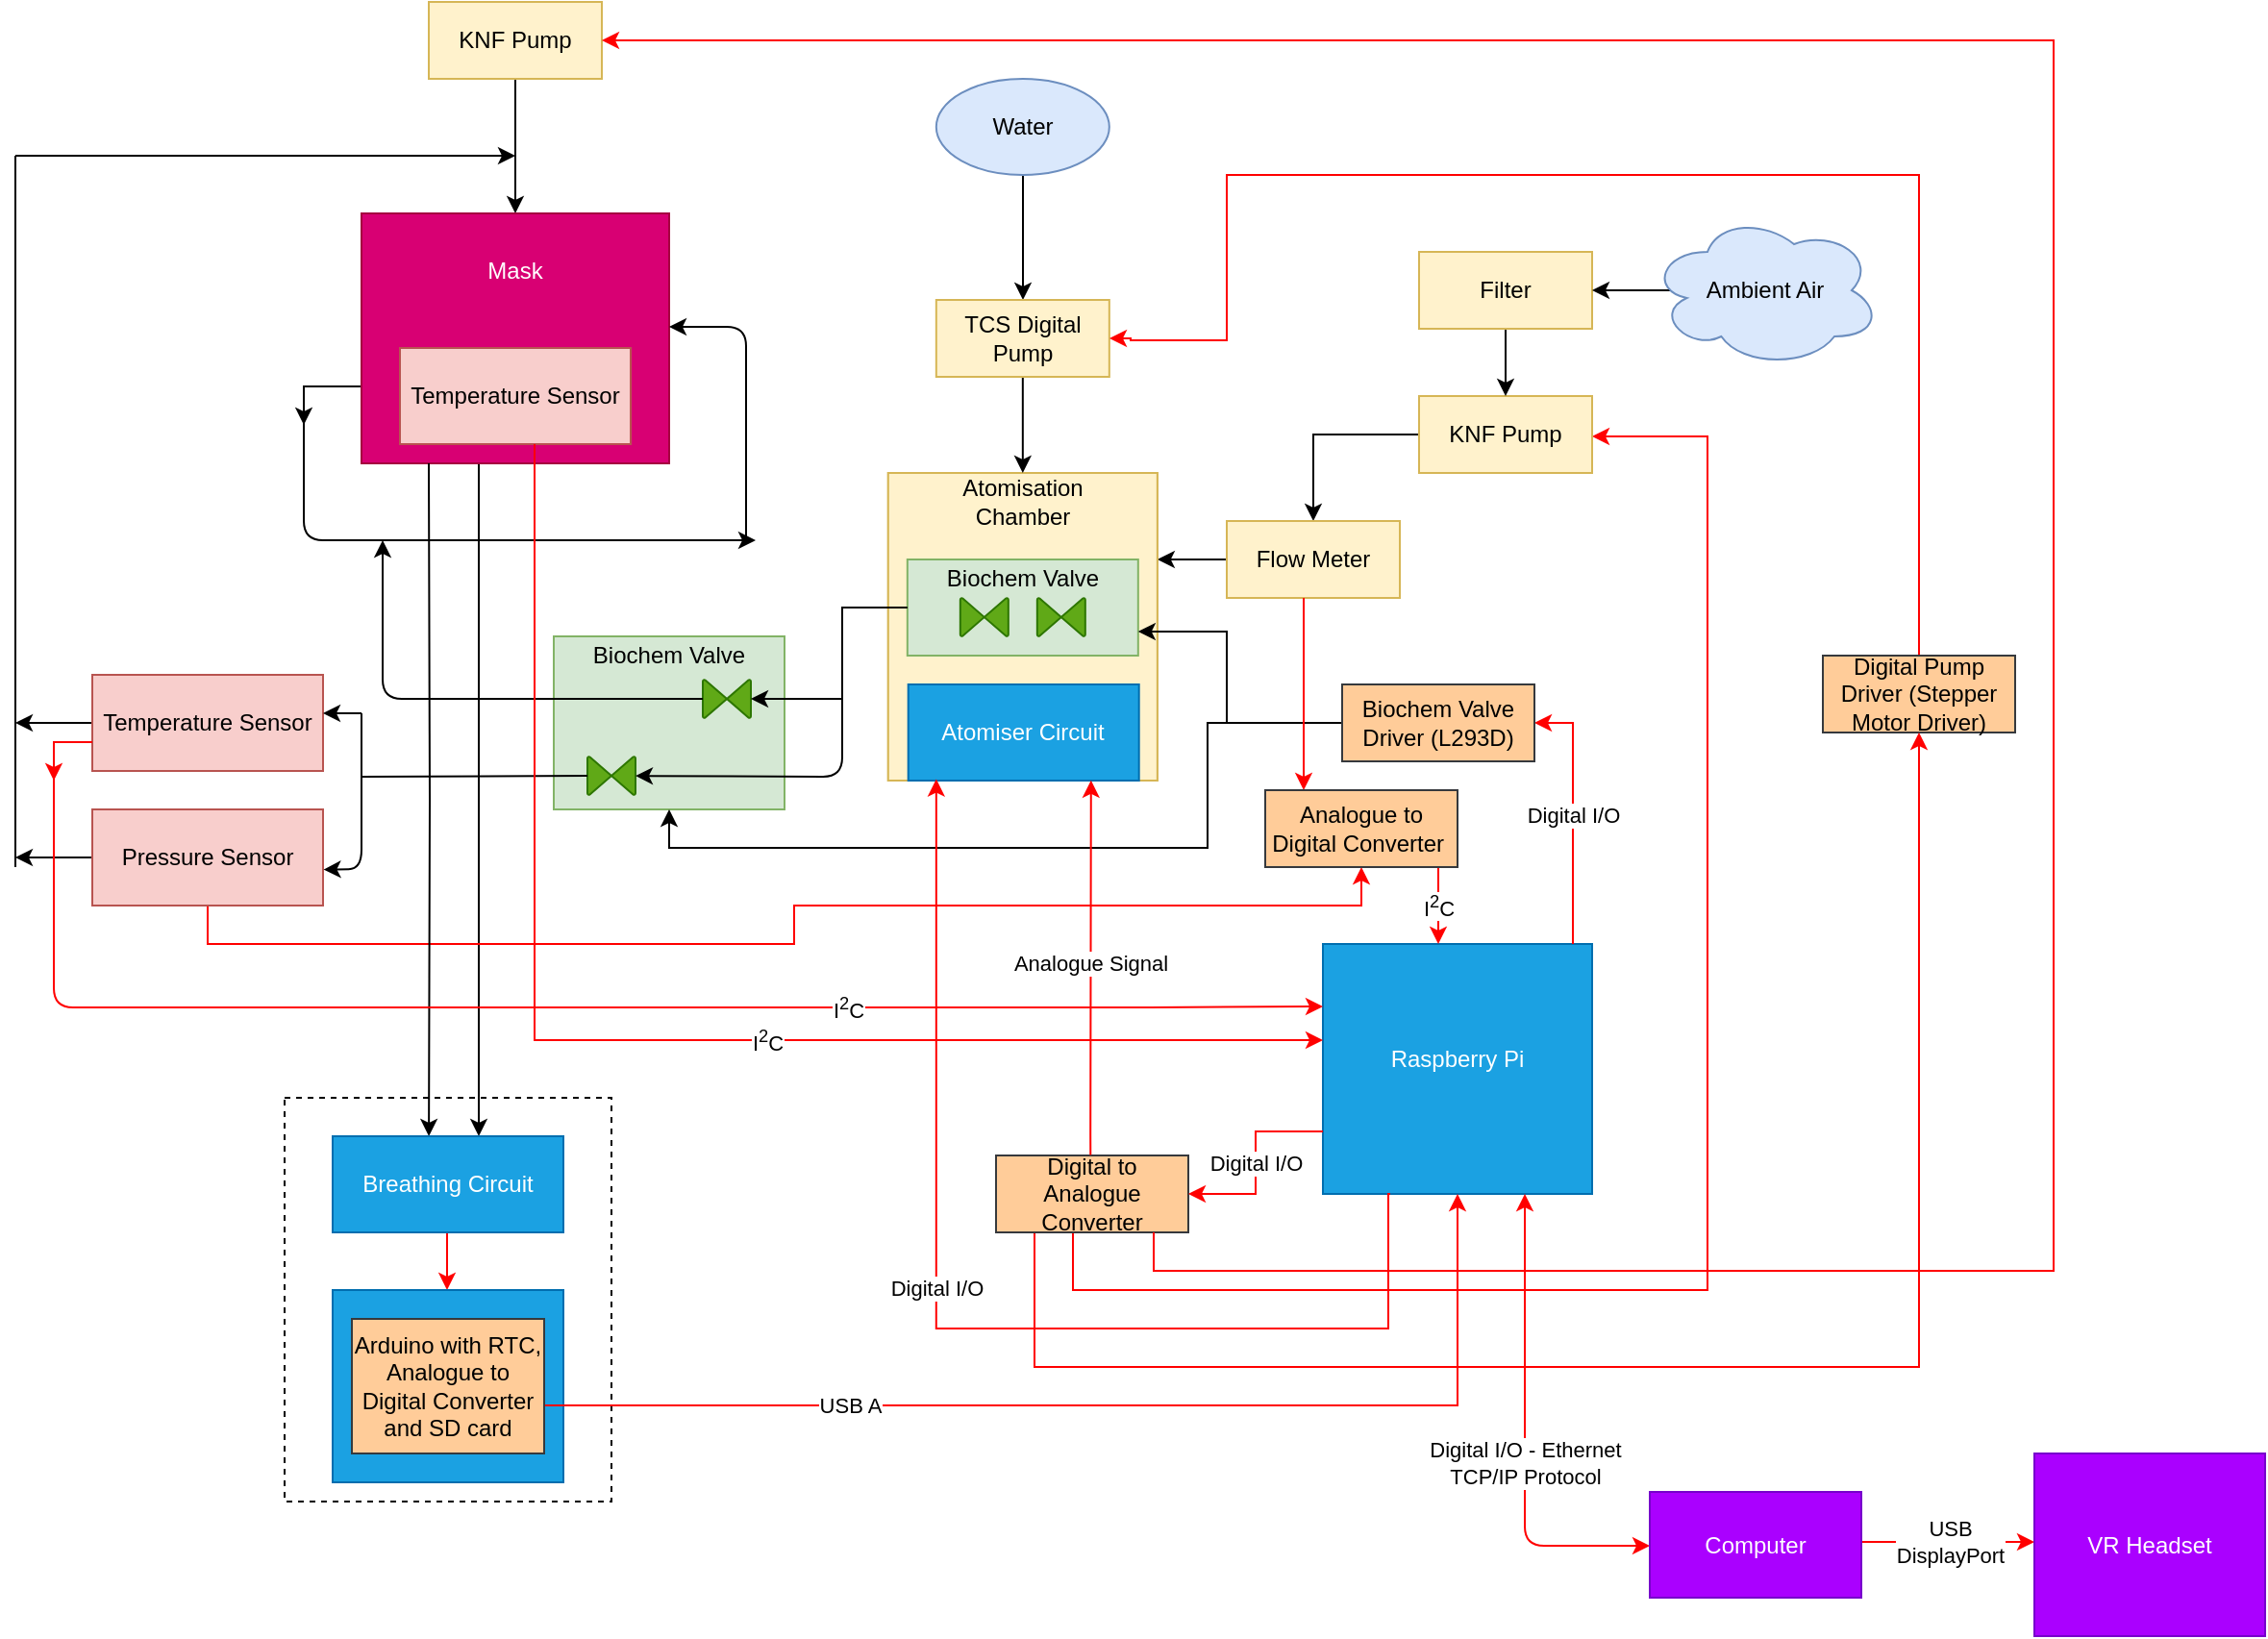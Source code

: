 <mxfile version="12.6.4" type="device"><diagram id="UDE54Ki5REJm1dj2dCYk" name="Page-1"><mxGraphModel dx="1117" dy="624" grid="1" gridSize="10" guides="1" tooltips="1" connect="1" arrows="1" fold="1" page="1" pageScale="1" pageWidth="1654" pageHeight="1169" math="0" shadow="0"><root><mxCell id="0"/><mxCell id="1" parent="0"/><mxCell id="5q2PD9EDrP_lLmSWRqvr-12" value="" style="rounded=0;whiteSpace=wrap;html=1;dashed=1;fillColor=none;" parent="1" vertex="1"><mxGeometry x="200" y="600" width="170" height="210" as="geometry"/></mxCell><mxCell id="lvZ3yqOvPhswtfRdHpcg-43" value="" style="edgeStyle=orthogonalEdgeStyle;rounded=0;orthogonalLoop=1;jettySize=auto;html=1;" parent="1" source="lvZ3yqOvPhswtfRdHpcg-1" target="lvZ3yqOvPhswtfRdHpcg-13" edge="1"><mxGeometry relative="1" as="geometry"/></mxCell><mxCell id="5q2PD9EDrP_lLmSWRqvr-88" value="" style="edgeStyle=orthogonalEdgeStyle;rounded=0;orthogonalLoop=1;jettySize=auto;html=1;exitX=0.75;exitY=1;exitDx=0;exitDy=0;strokeColor=#FF0000;" parent="1" source="5q2PD9EDrP_lLmSWRqvr-51" target="lvZ3yqOvPhswtfRdHpcg-1" edge="1"><mxGeometry relative="1" as="geometry"><mxPoint x="960" y="690" as="sourcePoint"/><Array as="points"><mxPoint x="610" y="700"/><mxPoint x="940" y="700"/><mxPoint x="940" y="256"/></Array></mxGeometry></mxCell><mxCell id="lvZ3yqOvPhswtfRdHpcg-1" value="KNF Pump" style="rounded=0;whiteSpace=wrap;html=1;fillColor=#fff2cc;strokeColor=#d6b656;" parent="1" vertex="1"><mxGeometry x="790" y="235" width="90" height="40" as="geometry"/></mxCell><mxCell id="lvZ3yqOvPhswtfRdHpcg-44" value="" style="edgeStyle=orthogonalEdgeStyle;rounded=0;orthogonalLoop=1;jettySize=auto;html=1;" parent="1" source="lvZ3yqOvPhswtfRdHpcg-3" target="lvZ3yqOvPhswtfRdHpcg-1" edge="1"><mxGeometry relative="1" as="geometry"/></mxCell><mxCell id="lvZ3yqOvPhswtfRdHpcg-3" value="Filter" style="rounded=0;whiteSpace=wrap;html=1;fillColor=#fff2cc;strokeColor=#d6b656;" parent="1" vertex="1"><mxGeometry x="790" y="160" width="90" height="40" as="geometry"/></mxCell><mxCell id="lvZ3yqOvPhswtfRdHpcg-7" value="" style="endArrow=classic;html=1;entryX=1;entryY=0.5;entryDx=0;entryDy=0;" parent="1" target="lvZ3yqOvPhswtfRdHpcg-3" edge="1"><mxGeometry width="50" height="50" relative="1" as="geometry"><mxPoint x="930" y="180" as="sourcePoint"/><mxPoint x="1060" y="320" as="targetPoint"/></mxGeometry></mxCell><mxCell id="lvZ3yqOvPhswtfRdHpcg-9" value="Ambient Air" style="ellipse;shape=cloud;whiteSpace=wrap;html=1;fillColor=#dae8fc;strokeColor=#6c8ebf;" parent="1" vertex="1"><mxGeometry x="910" y="140" width="120" height="80" as="geometry"/></mxCell><mxCell id="lvZ3yqOvPhswtfRdHpcg-42" value="" style="edgeStyle=orthogonalEdgeStyle;rounded=0;orthogonalLoop=1;jettySize=auto;html=1;" parent="1" source="lvZ3yqOvPhswtfRdHpcg-13" target="lvZ3yqOvPhswtfRdHpcg-16" edge="1"><mxGeometry relative="1" as="geometry"><Array as="points"><mxPoint x="660" y="320"/><mxPoint x="660" y="320"/></Array></mxGeometry></mxCell><mxCell id="lvZ3yqOvPhswtfRdHpcg-13" value="Flow Meter" style="rounded=0;whiteSpace=wrap;html=1;fillColor=#fff2cc;strokeColor=#d6b656;" parent="1" vertex="1"><mxGeometry x="690" y="300" width="90" height="40" as="geometry"/></mxCell><mxCell id="lvZ3yqOvPhswtfRdHpcg-23" value="" style="group;fillColor=#fff2cc;strokeColor=#d6b656;" parent="1" vertex="1" connectable="0"><mxGeometry x="513.91" y="275" width="140.0" height="160" as="geometry"/></mxCell><mxCell id="lvZ3yqOvPhswtfRdHpcg-16" value="&lt;p style=&quot;line-height: 120%&quot;&gt;&lt;br&gt;&lt;/p&gt;" style="rounded=0;whiteSpace=wrap;html=1;align=center;fillColor=#fff2cc;strokeColor=#d6b656;" parent="lvZ3yqOvPhswtfRdHpcg-23" vertex="1"><mxGeometry width="140" height="160" as="geometry"/></mxCell><mxCell id="lvZ3yqOvPhswtfRdHpcg-17" value="Atomisation Chamber" style="text;html=1;strokeColor=none;fillColor=none;align=center;verticalAlign=middle;whiteSpace=wrap;rounded=0;" parent="lvZ3yqOvPhswtfRdHpcg-23" vertex="1"><mxGeometry x="15.14" y="5" width="109.72" height="20" as="geometry"/></mxCell><mxCell id="lvZ3yqOvPhswtfRdHpcg-50" value="" style="group" parent="lvZ3yqOvPhswtfRdHpcg-23" vertex="1" connectable="0"><mxGeometry x="10" y="45" width="120" height="50" as="geometry"/></mxCell><mxCell id="lvZ3yqOvPhswtfRdHpcg-48" value="" style="rounded=0;whiteSpace=wrap;html=1;fillColor=#d5e8d4;strokeColor=#82b366;" parent="lvZ3yqOvPhswtfRdHpcg-50" vertex="1"><mxGeometry width="120" height="50" as="geometry"/></mxCell><mxCell id="lvZ3yqOvPhswtfRdHpcg-49" value="Biochem Valve" style="text;html=1;strokeColor=none;fillColor=none;align=center;verticalAlign=middle;whiteSpace=wrap;rounded=0;" parent="lvZ3yqOvPhswtfRdHpcg-50" vertex="1"><mxGeometry x="15" width="90" height="20" as="geometry"/></mxCell><mxCell id="lvZ3yqOvPhswtfRdHpcg-46" value="" style="verticalLabelPosition=bottom;verticalAlign=top;html=1;shape=mxgraph.flowchart.collate;rotation=-90;fillColor=#60a917;strokeColor=#2D7600;fontColor=#ffffff;" parent="lvZ3yqOvPhswtfRdHpcg-50" vertex="1"><mxGeometry x="70" y="17.5" width="20" height="25" as="geometry"/></mxCell><mxCell id="lvZ3yqOvPhswtfRdHpcg-45" value="" style="verticalLabelPosition=bottom;verticalAlign=top;html=1;shape=mxgraph.flowchart.collate;rotation=-90;fillColor=#60a917;strokeColor=#2D7600;fontColor=#ffffff;" parent="lvZ3yqOvPhswtfRdHpcg-50" vertex="1"><mxGeometry x="30" y="17.5" width="20" height="25" as="geometry"/></mxCell><mxCell id="lvZ3yqOvPhswtfRdHpcg-21" value="Atomiser Circuit" style="rounded=0;whiteSpace=wrap;html=1;fillColor=#1ba1e2;strokeColor=#006EAF;fontColor=#ffffff;" parent="lvZ3yqOvPhswtfRdHpcg-23" vertex="1"><mxGeometry x="10.44" y="110" width="120" height="50" as="geometry"/></mxCell><mxCell id="lvZ3yqOvPhswtfRdHpcg-28" value="" style="edgeStyle=orthogonalEdgeStyle;rounded=0;orthogonalLoop=1;jettySize=auto;html=1;" parent="1" target="lvZ3yqOvPhswtfRdHpcg-25" edge="1"><mxGeometry relative="1" as="geometry"><mxPoint x="584" y="130" as="sourcePoint"/><Array as="points"><mxPoint x="584" y="115"/></Array></mxGeometry></mxCell><mxCell id="lvZ3yqOvPhswtfRdHpcg-24" value="Water" style="ellipse;whiteSpace=wrap;html=1;fillColor=#dae8fc;strokeColor=#6c8ebf;" parent="1" vertex="1"><mxGeometry x="538.91" y="70" width="90" height="50" as="geometry"/></mxCell><mxCell id="5q2PD9EDrP_lLmSWRqvr-20" value="" style="edgeStyle=orthogonalEdgeStyle;rounded=0;orthogonalLoop=1;jettySize=auto;html=1;entryX=0.5;entryY=0;entryDx=0;entryDy=0;" parent="1" source="lvZ3yqOvPhswtfRdHpcg-25" target="lvZ3yqOvPhswtfRdHpcg-16" edge="1"><mxGeometry relative="1" as="geometry"><mxPoint x="584" y="270" as="targetPoint"/></mxGeometry></mxCell><mxCell id="lvZ3yqOvPhswtfRdHpcg-25" value="TCS Digital Pump" style="rounded=0;whiteSpace=wrap;html=1;fillColor=#fff2cc;strokeColor=#d6b656;" parent="1" vertex="1"><mxGeometry x="538.91" y="185" width="90" height="40" as="geometry"/></mxCell><mxCell id="lvZ3yqOvPhswtfRdHpcg-53" style="edgeStyle=orthogonalEdgeStyle;rounded=0;orthogonalLoop=1;jettySize=auto;html=1;entryX=0.5;entryY=0;entryDx=0;entryDy=0;fontColor=#FFFFFF;" parent="1" source="lvZ3yqOvPhswtfRdHpcg-33" target="lvZ3yqOvPhswtfRdHpcg-37" edge="1"><mxGeometry relative="1" as="geometry"/></mxCell><mxCell id="lvZ3yqOvPhswtfRdHpcg-33" value="KNF Pump" style="rounded=0;whiteSpace=wrap;html=1;fillColor=#fff2cc;strokeColor=#d6b656;" parent="1" vertex="1"><mxGeometry x="275" y="30" width="90" height="40" as="geometry"/></mxCell><mxCell id="lvZ3yqOvPhswtfRdHpcg-87" style="edgeStyle=elbowEdgeStyle;rounded=0;orthogonalLoop=1;jettySize=auto;html=1;exitX=0;exitY=0.75;exitDx=0;exitDy=0;fontColor=#000000;elbow=vertical;" parent="1" source="lvZ3yqOvPhswtfRdHpcg-37" edge="1"><mxGeometry relative="1" as="geometry"><mxPoint x="210" y="250" as="targetPoint"/><Array as="points"><mxPoint x="220" y="230"/></Array></mxGeometry></mxCell><mxCell id="uaSbSQkmHxQ9lY7O9T3P-39" value="" style="edgeStyle=orthogonalEdgeStyle;rounded=0;orthogonalLoop=1;jettySize=auto;html=1;" parent="1" source="lvZ3yqOvPhswtfRdHpcg-37" edge="1"><mxGeometry relative="1" as="geometry"><mxPoint x="301" y="620" as="targetPoint"/><Array as="points"><mxPoint x="301" y="350"/><mxPoint x="301" y="350"/></Array></mxGeometry></mxCell><mxCell id="lvZ3yqOvPhswtfRdHpcg-37" value="" style="rounded=0;whiteSpace=wrap;html=1;fillColor=#d80073;strokeColor=#A50040;fontColor=#ffffff;" parent="1" vertex="1"><mxGeometry x="240" y="140" width="160" height="130" as="geometry"/></mxCell><mxCell id="lvZ3yqOvPhswtfRdHpcg-38" value="Mask" style="text;html=1;strokeColor=none;fillColor=none;align=center;verticalAlign=middle;whiteSpace=wrap;rounded=0;fontColor=#FFFFFF;" parent="1" vertex="1"><mxGeometry x="300" y="160" width="40" height="20" as="geometry"/></mxCell><mxCell id="lvZ3yqOvPhswtfRdHpcg-40" value="Temperature Sensor" style="rounded=0;whiteSpace=wrap;html=1;fillColor=#f8cecc;strokeColor=#b85450;" parent="1" vertex="1"><mxGeometry x="260" y="210" width="120" height="50" as="geometry"/></mxCell><mxCell id="lvZ3yqOvPhswtfRdHpcg-63" value="" style="group" parent="1" vertex="1" connectable="0"><mxGeometry x="740" y="520" width="140" height="130" as="geometry"/></mxCell><mxCell id="lvZ3yqOvPhswtfRdHpcg-57" value="" style="rounded=0;whiteSpace=wrap;html=1;fillColor=#1ba1e2;strokeColor=#006EAF;fontColor=#ffffff;" parent="lvZ3yqOvPhswtfRdHpcg-63" vertex="1"><mxGeometry width="140" height="130" as="geometry"/></mxCell><mxCell id="lvZ3yqOvPhswtfRdHpcg-60" value="&lt;font color=&quot;#ffffff&quot;&gt;Raspberry Pi&lt;/font&gt;" style="text;html=1;strokeColor=none;fillColor=none;align=center;verticalAlign=middle;whiteSpace=wrap;rounded=0;fontColor=#000000;" parent="lvZ3yqOvPhswtfRdHpcg-63" vertex="1"><mxGeometry x="20" y="50" width="100" height="20" as="geometry"/></mxCell><mxCell id="lvZ3yqOvPhswtfRdHpcg-66" value="" style="group" parent="1" vertex="1" connectable="0"><mxGeometry x="340" y="360" width="120" height="90" as="geometry"/></mxCell><mxCell id="lvZ3yqOvPhswtfRdHpcg-67" value="" style="rounded=0;whiteSpace=wrap;html=1;fillColor=#d5e8d4;strokeColor=#82b366;" parent="lvZ3yqOvPhswtfRdHpcg-66" vertex="1"><mxGeometry width="120" height="90" as="geometry"/></mxCell><mxCell id="lvZ3yqOvPhswtfRdHpcg-68" value="Biochem Valve" style="text;html=1;strokeColor=none;fillColor=none;align=center;verticalAlign=middle;whiteSpace=wrap;rounded=0;" parent="lvZ3yqOvPhswtfRdHpcg-66" vertex="1"><mxGeometry x="15" width="90" height="20" as="geometry"/></mxCell><mxCell id="uaSbSQkmHxQ9lY7O9T3P-15" value="" style="verticalLabelPosition=bottom;verticalAlign=top;html=1;shape=mxgraph.flowchart.collate;rotation=-90;fillColor=#60a917;strokeColor=#2D7600;fontColor=#ffffff;" parent="lvZ3yqOvPhswtfRdHpcg-66" vertex="1"><mxGeometry x="80" y="20" width="20" height="25" as="geometry"/></mxCell><mxCell id="uaSbSQkmHxQ9lY7O9T3P-21" value="" style="verticalLabelPosition=bottom;verticalAlign=top;html=1;shape=mxgraph.flowchart.collate;rotation=-90;fillColor=#60a917;strokeColor=#2D7600;fontColor=#ffffff;" parent="lvZ3yqOvPhswtfRdHpcg-66" vertex="1"><mxGeometry x="20" y="60" width="20" height="25" as="geometry"/></mxCell><mxCell id="uaSbSQkmHxQ9lY7O9T3P-13" value="" style="endArrow=classic;html=1;fontColor=#000000;edgeStyle=elbowEdgeStyle;" parent="lvZ3yqOvPhswtfRdHpcg-66" source="uaSbSQkmHxQ9lY7O9T3P-15" edge="1"><mxGeometry width="50" height="50" relative="1" as="geometry"><mxPoint x="40" y="30" as="sourcePoint"/><mxPoint x="-89" y="-50" as="targetPoint"/><Array as="points"><mxPoint x="-89" y="-10"/><mxPoint x="-80" y="-10"/></Array></mxGeometry></mxCell><mxCell id="lvZ3yqOvPhswtfRdHpcg-88" value="" style="endArrow=classic;html=1;fontColor=#000000;edgeStyle=elbowEdgeStyle;" parent="1" edge="1"><mxGeometry width="50" height="50" relative="1" as="geometry"><mxPoint x="210" y="240" as="sourcePoint"/><mxPoint x="445" y="310" as="targetPoint"/><Array as="points"><mxPoint x="210" y="310"/></Array></mxGeometry></mxCell><mxCell id="lvZ3yqOvPhswtfRdHpcg-89" value="" style="endArrow=classic;html=1;fontColor=#000000;" parent="1" edge="1"><mxGeometry width="50" height="50" relative="1" as="geometry"><mxPoint x="440" y="310" as="sourcePoint"/><mxPoint x="400" y="199" as="targetPoint"/><Array as="points"><mxPoint x="440" y="199"/></Array></mxGeometry></mxCell><mxCell id="uaSbSQkmHxQ9lY7O9T3P-17" value="" style="edgeStyle=orthogonalEdgeStyle;rounded=0;orthogonalLoop=1;jettySize=auto;html=1;entryX=0.5;entryY=1;entryDx=0;entryDy=0;entryPerimeter=0;" parent="1" source="lvZ3yqOvPhswtfRdHpcg-48" target="uaSbSQkmHxQ9lY7O9T3P-15" edge="1"><mxGeometry relative="1" as="geometry"><mxPoint x="443.91" y="345" as="targetPoint"/><Array as="points"><mxPoint x="490" y="345"/><mxPoint x="490" y="392"/></Array></mxGeometry></mxCell><mxCell id="uaSbSQkmHxQ9lY7O9T3P-19" value="" style="endArrow=classic;html=1;fontColor=#000000;edgeStyle=elbowEdgeStyle;" parent="1" target="uaSbSQkmHxQ9lY7O9T3P-21" edge="1"><mxGeometry width="50" height="50" relative="1" as="geometry"><mxPoint x="490" y="360" as="sourcePoint"/><mxPoint x="440" y="440" as="targetPoint"/><Array as="points"><mxPoint x="490" y="433"/><mxPoint x="500" y="390"/><mxPoint x="470" y="410"/></Array></mxGeometry></mxCell><mxCell id="uaSbSQkmHxQ9lY7O9T3P-24" value="" style="endArrow=none;html=1;entryX=0.5;entryY=0;entryDx=0;entryDy=0;entryPerimeter=0;" parent="1" target="uaSbSQkmHxQ9lY7O9T3P-21" edge="1"><mxGeometry width="50" height="50" relative="1" as="geometry"><mxPoint x="240" y="433" as="sourcePoint"/><mxPoint x="330" y="430" as="targetPoint"/></mxGeometry></mxCell><mxCell id="uaSbSQkmHxQ9lY7O9T3P-33" value="" style="edgeStyle=orthogonalEdgeStyle;rounded=0;orthogonalLoop=1;jettySize=auto;html=1;" parent="1" source="uaSbSQkmHxQ9lY7O9T3P-25" edge="1"><mxGeometry relative="1" as="geometry"><mxPoint x="60" y="405" as="targetPoint"/><Array as="points"><mxPoint x="70" y="405"/><mxPoint x="70" y="405"/></Array></mxGeometry></mxCell><mxCell id="uaSbSQkmHxQ9lY7O9T3P-25" value="Temperature Sensor" style="rounded=0;whiteSpace=wrap;html=1;fillColor=#f8cecc;strokeColor=#b85450;" parent="1" vertex="1"><mxGeometry x="100" y="380" width="120" height="50" as="geometry"/></mxCell><mxCell id="uaSbSQkmHxQ9lY7O9T3P-31" value="" style="edgeStyle=orthogonalEdgeStyle;rounded=0;orthogonalLoop=1;jettySize=auto;html=1;" parent="1" source="uaSbSQkmHxQ9lY7O9T3P-26" edge="1"><mxGeometry relative="1" as="geometry"><mxPoint x="60" y="475" as="targetPoint"/></mxGeometry></mxCell><mxCell id="5q2PD9EDrP_lLmSWRqvr-81" value="" style="edgeStyle=orthogonalEdgeStyle;rounded=0;orthogonalLoop=1;jettySize=auto;html=1;entryX=0.5;entryY=1;entryDx=0;entryDy=0;strokeColor=#FF0000;" parent="1" source="uaSbSQkmHxQ9lY7O9T3P-26" target="5q2PD9EDrP_lLmSWRqvr-75" edge="1"><mxGeometry relative="1" as="geometry"><mxPoint x="160" y="580" as="targetPoint"/><Array as="points"><mxPoint x="160" y="520"/><mxPoint x="465" y="520"/><mxPoint x="465" y="500"/><mxPoint x="760" y="500"/></Array></mxGeometry></mxCell><mxCell id="uaSbSQkmHxQ9lY7O9T3P-26" value="Pressure Sensor" style="rounded=0;whiteSpace=wrap;html=1;fillColor=#f8cecc;strokeColor=#b85450;" parent="1" vertex="1"><mxGeometry x="100" y="450" width="120" height="50" as="geometry"/></mxCell><mxCell id="uaSbSQkmHxQ9lY7O9T3P-27" value="" style="endArrow=classic;html=1;entryX=1.002;entryY=0.626;entryDx=0;entryDy=0;entryPerimeter=0;" parent="1" target="uaSbSQkmHxQ9lY7O9T3P-26" edge="1"><mxGeometry width="50" height="50" relative="1" as="geometry"><mxPoint x="240" y="400" as="sourcePoint"/><mxPoint x="240" y="480" as="targetPoint"/><Array as="points"><mxPoint x="240" y="481"/></Array></mxGeometry></mxCell><mxCell id="uaSbSQkmHxQ9lY7O9T3P-29" value="" style="endArrow=classic;html=1;entryX=1;entryY=0.5;entryDx=0;entryDy=0;" parent="1" edge="1"><mxGeometry width="50" height="50" relative="1" as="geometry"><mxPoint x="240" y="400" as="sourcePoint"/><mxPoint x="220" y="400" as="targetPoint"/></mxGeometry></mxCell><mxCell id="uaSbSQkmHxQ9lY7O9T3P-35" value="" style="endArrow=none;html=1;" parent="1" edge="1"><mxGeometry width="50" height="50" relative="1" as="geometry"><mxPoint x="60" y="480" as="sourcePoint"/><mxPoint x="60" y="110" as="targetPoint"/></mxGeometry></mxCell><mxCell id="uaSbSQkmHxQ9lY7O9T3P-36" value="" style="endArrow=classic;html=1;" parent="1" edge="1"><mxGeometry width="50" height="50" relative="1" as="geometry"><mxPoint x="60" y="110" as="sourcePoint"/><mxPoint x="320" y="110" as="targetPoint"/></mxGeometry></mxCell><mxCell id="uaSbSQkmHxQ9lY7O9T3P-40" value="" style="edgeStyle=orthogonalEdgeStyle;rounded=0;orthogonalLoop=1;jettySize=auto;html=1;entryX=0.417;entryY=0;entryDx=0;entryDy=0;entryPerimeter=0;" parent="1" target="5q2PD9EDrP_lLmSWRqvr-5" edge="1"><mxGeometry relative="1" as="geometry"><mxPoint x="275" y="270" as="sourcePoint"/><mxPoint x="275" y="600" as="targetPoint"/></mxGeometry></mxCell><mxCell id="5q2PD9EDrP_lLmSWRqvr-6" value="Breathing Circuit" style="text;html=1;strokeColor=none;fillColor=none;align=center;verticalAlign=middle;whiteSpace=wrap;rounded=0;fontColor=#FFFFFF;" parent="1" vertex="1"><mxGeometry x="225" y="720" width="110" height="20" as="geometry"/></mxCell><mxCell id="uaSbSQkmHxQ9lY7O9T3P-45" value="Text" style="text;html=1;align=center;verticalAlign=middle;resizable=0;points=[];autosize=1;fontColor=#FFFFFF;" parent="1" vertex="1"><mxGeometry x="554" y="654" width="40" height="20" as="geometry"/></mxCell><mxCell id="5q2PD9EDrP_lLmSWRqvr-8" value="" style="edgeStyle=orthogonalEdgeStyle;rounded=0;orthogonalLoop=1;jettySize=auto;html=1;strokeColor=#FF0000;" parent="1" edge="1"><mxGeometry relative="1" as="geometry"><mxPoint x="284.5" y="670" as="sourcePoint"/><mxPoint x="284.5" y="700" as="targetPoint"/></mxGeometry></mxCell><mxCell id="5q2PD9EDrP_lLmSWRqvr-5" value="Breathing Circuit" style="rounded=0;whiteSpace=wrap;html=1;fillColor=#1ba1e2;strokeColor=#006EAF;fontColor=#ffffff;" parent="1" vertex="1"><mxGeometry x="225" y="620" width="120" height="50" as="geometry"/></mxCell><mxCell id="5q2PD9EDrP_lLmSWRqvr-9" value="" style="rounded=0;whiteSpace=wrap;html=1;fillColor=#1ba1e2;strokeColor=#006EAF;fontColor=#ffffff;" parent="1" vertex="1"><mxGeometry x="225" y="700" width="120" height="100" as="geometry"/></mxCell><mxCell id="5q2PD9EDrP_lLmSWRqvr-49" value="USB A" style="edgeStyle=orthogonalEdgeStyle;rounded=0;orthogonalLoop=1;jettySize=auto;html=1;entryX=0.5;entryY=1;entryDx=0;entryDy=0;strokeColor=#FF0000;" parent="1" source="5q2PD9EDrP_lLmSWRqvr-1" target="lvZ3yqOvPhswtfRdHpcg-57" edge="1"><mxGeometry x="-0.461" relative="1" as="geometry"><mxPoint x="440" y="610" as="targetPoint"/><Array as="points"><mxPoint x="810" y="760"/></Array><mxPoint x="1" as="offset"/></mxGeometry></mxCell><mxCell id="5q2PD9EDrP_lLmSWRqvr-1" value="Arduino with RTC, Analogue to Digital Converter and SD card" style="rounded=0;whiteSpace=wrap;html=1;fillColor=#ffcc99;strokeColor=#36393d;" parent="1" vertex="1"><mxGeometry x="235" y="715" width="100" height="70" as="geometry"/></mxCell><mxCell id="5q2PD9EDrP_lLmSWRqvr-16" value="" style="edgeStyle=orthogonalEdgeStyle;rounded=0;orthogonalLoop=1;jettySize=auto;html=1;entryX=0.5;entryY=1;entryDx=0;entryDy=0;" parent="1" source="5q2PD9EDrP_lLmSWRqvr-14" target="lvZ3yqOvPhswtfRdHpcg-67" edge="1"><mxGeometry relative="1" as="geometry"><mxPoint x="474" y="510" as="targetPoint"/><Array as="points"><mxPoint x="680" y="405"/><mxPoint x="680" y="470"/><mxPoint x="400" y="470"/></Array></mxGeometry></mxCell><mxCell id="5q2PD9EDrP_lLmSWRqvr-28" value="" style="edgeStyle=orthogonalEdgeStyle;rounded=0;orthogonalLoop=1;jettySize=auto;html=1;entryX=1;entryY=0.75;entryDx=0;entryDy=0;" parent="1" source="5q2PD9EDrP_lLmSWRqvr-14" target="lvZ3yqOvPhswtfRdHpcg-48" edge="1"><mxGeometry relative="1" as="geometry"><mxPoint x="690" y="370" as="targetPoint"/><Array as="points"><mxPoint x="690" y="357"/></Array></mxGeometry></mxCell><mxCell id="5q2PD9EDrP_lLmSWRqvr-31" value="Digital I/O" style="edgeStyle=orthogonalEdgeStyle;rounded=0;orthogonalLoop=1;jettySize=auto;html=1;entryX=1;entryY=0.5;entryDx=0;entryDy=0;strokeColor=#FF0000;" parent="1" target="5q2PD9EDrP_lLmSWRqvr-14" edge="1"><mxGeometry relative="1" as="geometry"><mxPoint x="870" y="520" as="sourcePoint"/><mxPoint x="820" y="470" as="targetPoint"/><Array as="points"><mxPoint x="870" y="520"/><mxPoint x="870" y="405"/></Array></mxGeometry></mxCell><mxCell id="5q2PD9EDrP_lLmSWRqvr-14" value="Biochem Valve Driver (L293D)" style="rounded=0;whiteSpace=wrap;html=1;fillColor=#ffcc99;strokeColor=#36393d;" parent="1" vertex="1"><mxGeometry x="750" y="385" width="100" height="40" as="geometry"/></mxCell><mxCell id="5q2PD9EDrP_lLmSWRqvr-64" style="edgeStyle=orthogonalEdgeStyle;rounded=0;orthogonalLoop=1;jettySize=auto;html=1;exitX=0.5;exitY=0;exitDx=0;exitDy=0;strokeColor=#FF0000;" parent="1" source="5q2PD9EDrP_lLmSWRqvr-32" edge="1"><mxGeometry relative="1" as="geometry"><mxPoint x="629" y="205" as="targetPoint"/><Array as="points"><mxPoint x="1050" y="120"/><mxPoint x="690" y="120"/><mxPoint x="690" y="206"/><mxPoint x="640" y="206"/></Array></mxGeometry></mxCell><mxCell id="5q2PD9EDrP_lLmSWRqvr-32" value="Digital Pump Driver (Stepper Motor Driver)" style="rounded=0;whiteSpace=wrap;html=1;fillColor=#ffcc99;strokeColor=#36393d;" parent="1" vertex="1"><mxGeometry x="1000" y="370" width="100" height="40" as="geometry"/></mxCell><mxCell id="5q2PD9EDrP_lLmSWRqvr-40" value="I&lt;sup&gt;2&lt;/sup&gt;C&lt;sup&gt;&lt;br&gt;&lt;/sup&gt;" style="edgeStyle=orthogonalEdgeStyle;rounded=0;orthogonalLoop=1;jettySize=auto;html=1;strokeColor=#FF0000;" parent="1" source="lvZ3yqOvPhswtfRdHpcg-40" target="lvZ3yqOvPhswtfRdHpcg-57" edge="1"><mxGeometry x="-0.138" y="120" relative="1" as="geometry"><mxPoint x="320" y="340" as="targetPoint"/><Array as="points"><mxPoint x="330" y="570"/></Array><mxPoint x="120" y="120" as="offset"/></mxGeometry></mxCell><mxCell id="5q2PD9EDrP_lLmSWRqvr-46" style="edgeStyle=elbowEdgeStyle;rounded=0;orthogonalLoop=1;jettySize=auto;html=1;fontColor=#000000;elbow=vertical;strokeColor=#FF0000;" parent="1" edge="1"><mxGeometry relative="1" as="geometry"><mxPoint x="80" y="435" as="targetPoint"/><Array as="points"><mxPoint x="80" y="415"/></Array><mxPoint x="100" y="415" as="sourcePoint"/></mxGeometry></mxCell><mxCell id="5q2PD9EDrP_lLmSWRqvr-47" value="I&lt;sup&gt;2&lt;/sup&gt;C" style="endArrow=classic;html=1;entryX=0;entryY=0.25;entryDx=0;entryDy=0;strokeColor=#FF0000;" parent="1" target="lvZ3yqOvPhswtfRdHpcg-57" edge="1"><mxGeometry x="0.368" width="50" height="50" relative="1" as="geometry"><mxPoint x="80" y="430" as="sourcePoint"/><mxPoint x="80" y="580" as="targetPoint"/><Array as="points"><mxPoint x="80" y="553"/><mxPoint x="520" y="553"/><mxPoint x="640" y="553"/></Array><mxPoint as="offset"/></mxGeometry></mxCell><mxCell id="5q2PD9EDrP_lLmSWRqvr-66" value="" style="edgeStyle=orthogonalEdgeStyle;rounded=0;orthogonalLoop=1;jettySize=auto;html=1;entryX=0.5;entryY=1;entryDx=0;entryDy=0;strokeColor=#FF0000;" parent="1" source="5q2PD9EDrP_lLmSWRqvr-51" target="5q2PD9EDrP_lLmSWRqvr-32" edge="1"><mxGeometry relative="1" as="geometry"><mxPoint x="1090" y="410" as="targetPoint"/><Array as="points"><mxPoint x="590" y="740"/><mxPoint x="1050" y="740"/></Array></mxGeometry></mxCell><mxCell id="5q2PD9EDrP_lLmSWRqvr-51" value="Digital to Analogue Converter" style="rounded=0;whiteSpace=wrap;html=1;fillColor=#ffcc99;strokeColor=#36393d;" parent="1" vertex="1"><mxGeometry x="570" y="630" width="100" height="40" as="geometry"/></mxCell><mxCell id="5q2PD9EDrP_lLmSWRqvr-57" value="Analogue Signal" style="edgeStyle=orthogonalEdgeStyle;rounded=0;orthogonalLoop=1;jettySize=auto;html=1;entryX=0.75;entryY=0;entryDx=0;entryDy=0;strokeColor=#FF0000;" parent="1" edge="1"><mxGeometry x="0.026" relative="1" as="geometry"><mxPoint x="619.14" y="629.71" as="sourcePoint"/><mxPoint x="619.397" y="434.88" as="targetPoint"/><Array as="points"><mxPoint x="619.14" y="619.71"/></Array><mxPoint as="offset"/></mxGeometry></mxCell><mxCell id="5q2PD9EDrP_lLmSWRqvr-63" value="Digital I/O" style="edgeStyle=orthogonalEdgeStyle;rounded=0;orthogonalLoop=1;jettySize=auto;html=1;entryX=0.75;entryY=0;entryDx=0;entryDy=0;exitX=0.25;exitY=1;exitDx=0;exitDy=0;strokeColor=#FF0000;" parent="1" source="lvZ3yqOvPhswtfRdHpcg-57" edge="1"><mxGeometry x="0.106" relative="1" as="geometry"><mxPoint x="538.914" y="629.996" as="sourcePoint"/><mxPoint x="538.914" y="434.281" as="targetPoint"/><Array as="points"><mxPoint x="774" y="720"/><mxPoint x="539" y="720"/></Array><mxPoint as="offset"/></mxGeometry></mxCell><mxCell id="5q2PD9EDrP_lLmSWRqvr-62" value="Digital I/O" style="edgeStyle=orthogonalEdgeStyle;rounded=0;orthogonalLoop=1;jettySize=auto;html=1;exitX=0;exitY=0.75;exitDx=0;exitDy=0;strokeColor=#FF0000;" parent="1" source="lvZ3yqOvPhswtfRdHpcg-57" target="5q2PD9EDrP_lLmSWRqvr-51" edge="1"><mxGeometry relative="1" as="geometry"><mxPoint x="704.35" y="650" as="sourcePoint"/></mxGeometry></mxCell><mxCell id="5q2PD9EDrP_lLmSWRqvr-73" value="USB&lt;br&gt;DisplayPort" style="edgeStyle=orthogonalEdgeStyle;rounded=0;orthogonalLoop=1;jettySize=auto;html=1;exitX=1;exitY=0.5;exitDx=0;exitDy=0;strokeColor=#FF0000;" parent="1" source="5q2PD9EDrP_lLmSWRqvr-93" target="5q2PD9EDrP_lLmSWRqvr-92" edge="1"><mxGeometry x="0.024" relative="1" as="geometry"><mxPoint x="1040" y="832.5" as="sourcePoint"/><mxPoint x="1130" y="840" as="targetPoint"/><Array as="points"><mxPoint x="1020" y="831"/></Array><mxPoint as="offset"/></mxGeometry></mxCell><mxCell id="5q2PD9EDrP_lLmSWRqvr-74" value="Digital I/O - Ethernet&lt;br&gt;TCP/IP Protocol" style="endArrow=classic;startArrow=classic;html=1;entryX=0.75;entryY=1;entryDx=0;entryDy=0;strokeColor=#FF0000;" parent="1" target="lvZ3yqOvPhswtfRdHpcg-57" edge="1"><mxGeometry x="-0.476" y="-43" width="50" height="50" relative="1" as="geometry"><mxPoint x="910" y="833" as="sourcePoint"/><mxPoint x="230" y="900" as="targetPoint"/><Array as="points"><mxPoint x="845" y="833"/></Array><mxPoint x="-43" y="-43" as="offset"/></mxGeometry></mxCell><mxCell id="5q2PD9EDrP_lLmSWRqvr-77" value="" style="edgeStyle=orthogonalEdgeStyle;rounded=0;orthogonalLoop=1;jettySize=auto;html=1;strokeColor=#FF0000;" parent="1" source="lvZ3yqOvPhswtfRdHpcg-13" target="5q2PD9EDrP_lLmSWRqvr-75" edge="1"><mxGeometry relative="1" as="geometry"><mxPoint x="740" y="380" as="sourcePoint"/><Array as="points"><mxPoint x="730" y="400"/><mxPoint x="730" y="400"/></Array></mxGeometry></mxCell><mxCell id="5q2PD9EDrP_lLmSWRqvr-83" value="I&lt;sup&gt;2&lt;/sup&gt;C" style="edgeStyle=orthogonalEdgeStyle;rounded=0;orthogonalLoop=1;jettySize=auto;html=1;strokeColor=#FF0000;" parent="1" source="5q2PD9EDrP_lLmSWRqvr-75" edge="1"><mxGeometry relative="1" as="geometry"><mxPoint x="800" y="520" as="targetPoint"/><Array as="points"><mxPoint x="800" y="520"/></Array><mxPoint as="offset"/></mxGeometry></mxCell><mxCell id="5q2PD9EDrP_lLmSWRqvr-75" value="Analogue to Digital Converter&amp;nbsp;" style="rounded=0;whiteSpace=wrap;html=1;fillColor=#ffcc99;strokeColor=#36393d;" parent="1" vertex="1"><mxGeometry x="710" y="440" width="100" height="40" as="geometry"/></mxCell><mxCell id="5q2PD9EDrP_lLmSWRqvr-91" value="" style="edgeStyle=orthogonalEdgeStyle;rounded=0;orthogonalLoop=1;jettySize=auto;html=1;strokeColor=#FF0000;" parent="1" source="5q2PD9EDrP_lLmSWRqvr-51" target="lvZ3yqOvPhswtfRdHpcg-33" edge="1"><mxGeometry relative="1" as="geometry"><mxPoint x="653" y="680" as="sourcePoint"/><mxPoint x="923.35" y="250.281" as="targetPoint"/><Array as="points"><mxPoint x="652" y="690"/><mxPoint x="1120" y="690"/><mxPoint x="1120" y="50"/></Array></mxGeometry></mxCell><mxCell id="5q2PD9EDrP_lLmSWRqvr-92" value="VR Headset" style="rounded=0;whiteSpace=wrap;html=1;fillColor=#aa00ff;strokeColor=#7700CC;fontColor=#ffffff;" parent="1" vertex="1"><mxGeometry x="1110" y="785" width="120" height="95" as="geometry"/></mxCell><mxCell id="5q2PD9EDrP_lLmSWRqvr-93" value="Computer" style="rounded=0;whiteSpace=wrap;html=1;fillColor=#aa00ff;strokeColor=#7700CC;fontColor=#ffffff;" parent="1" vertex="1"><mxGeometry x="910" y="805" width="110" height="55" as="geometry"/></mxCell></root></mxGraphModel></diagram></mxfile>